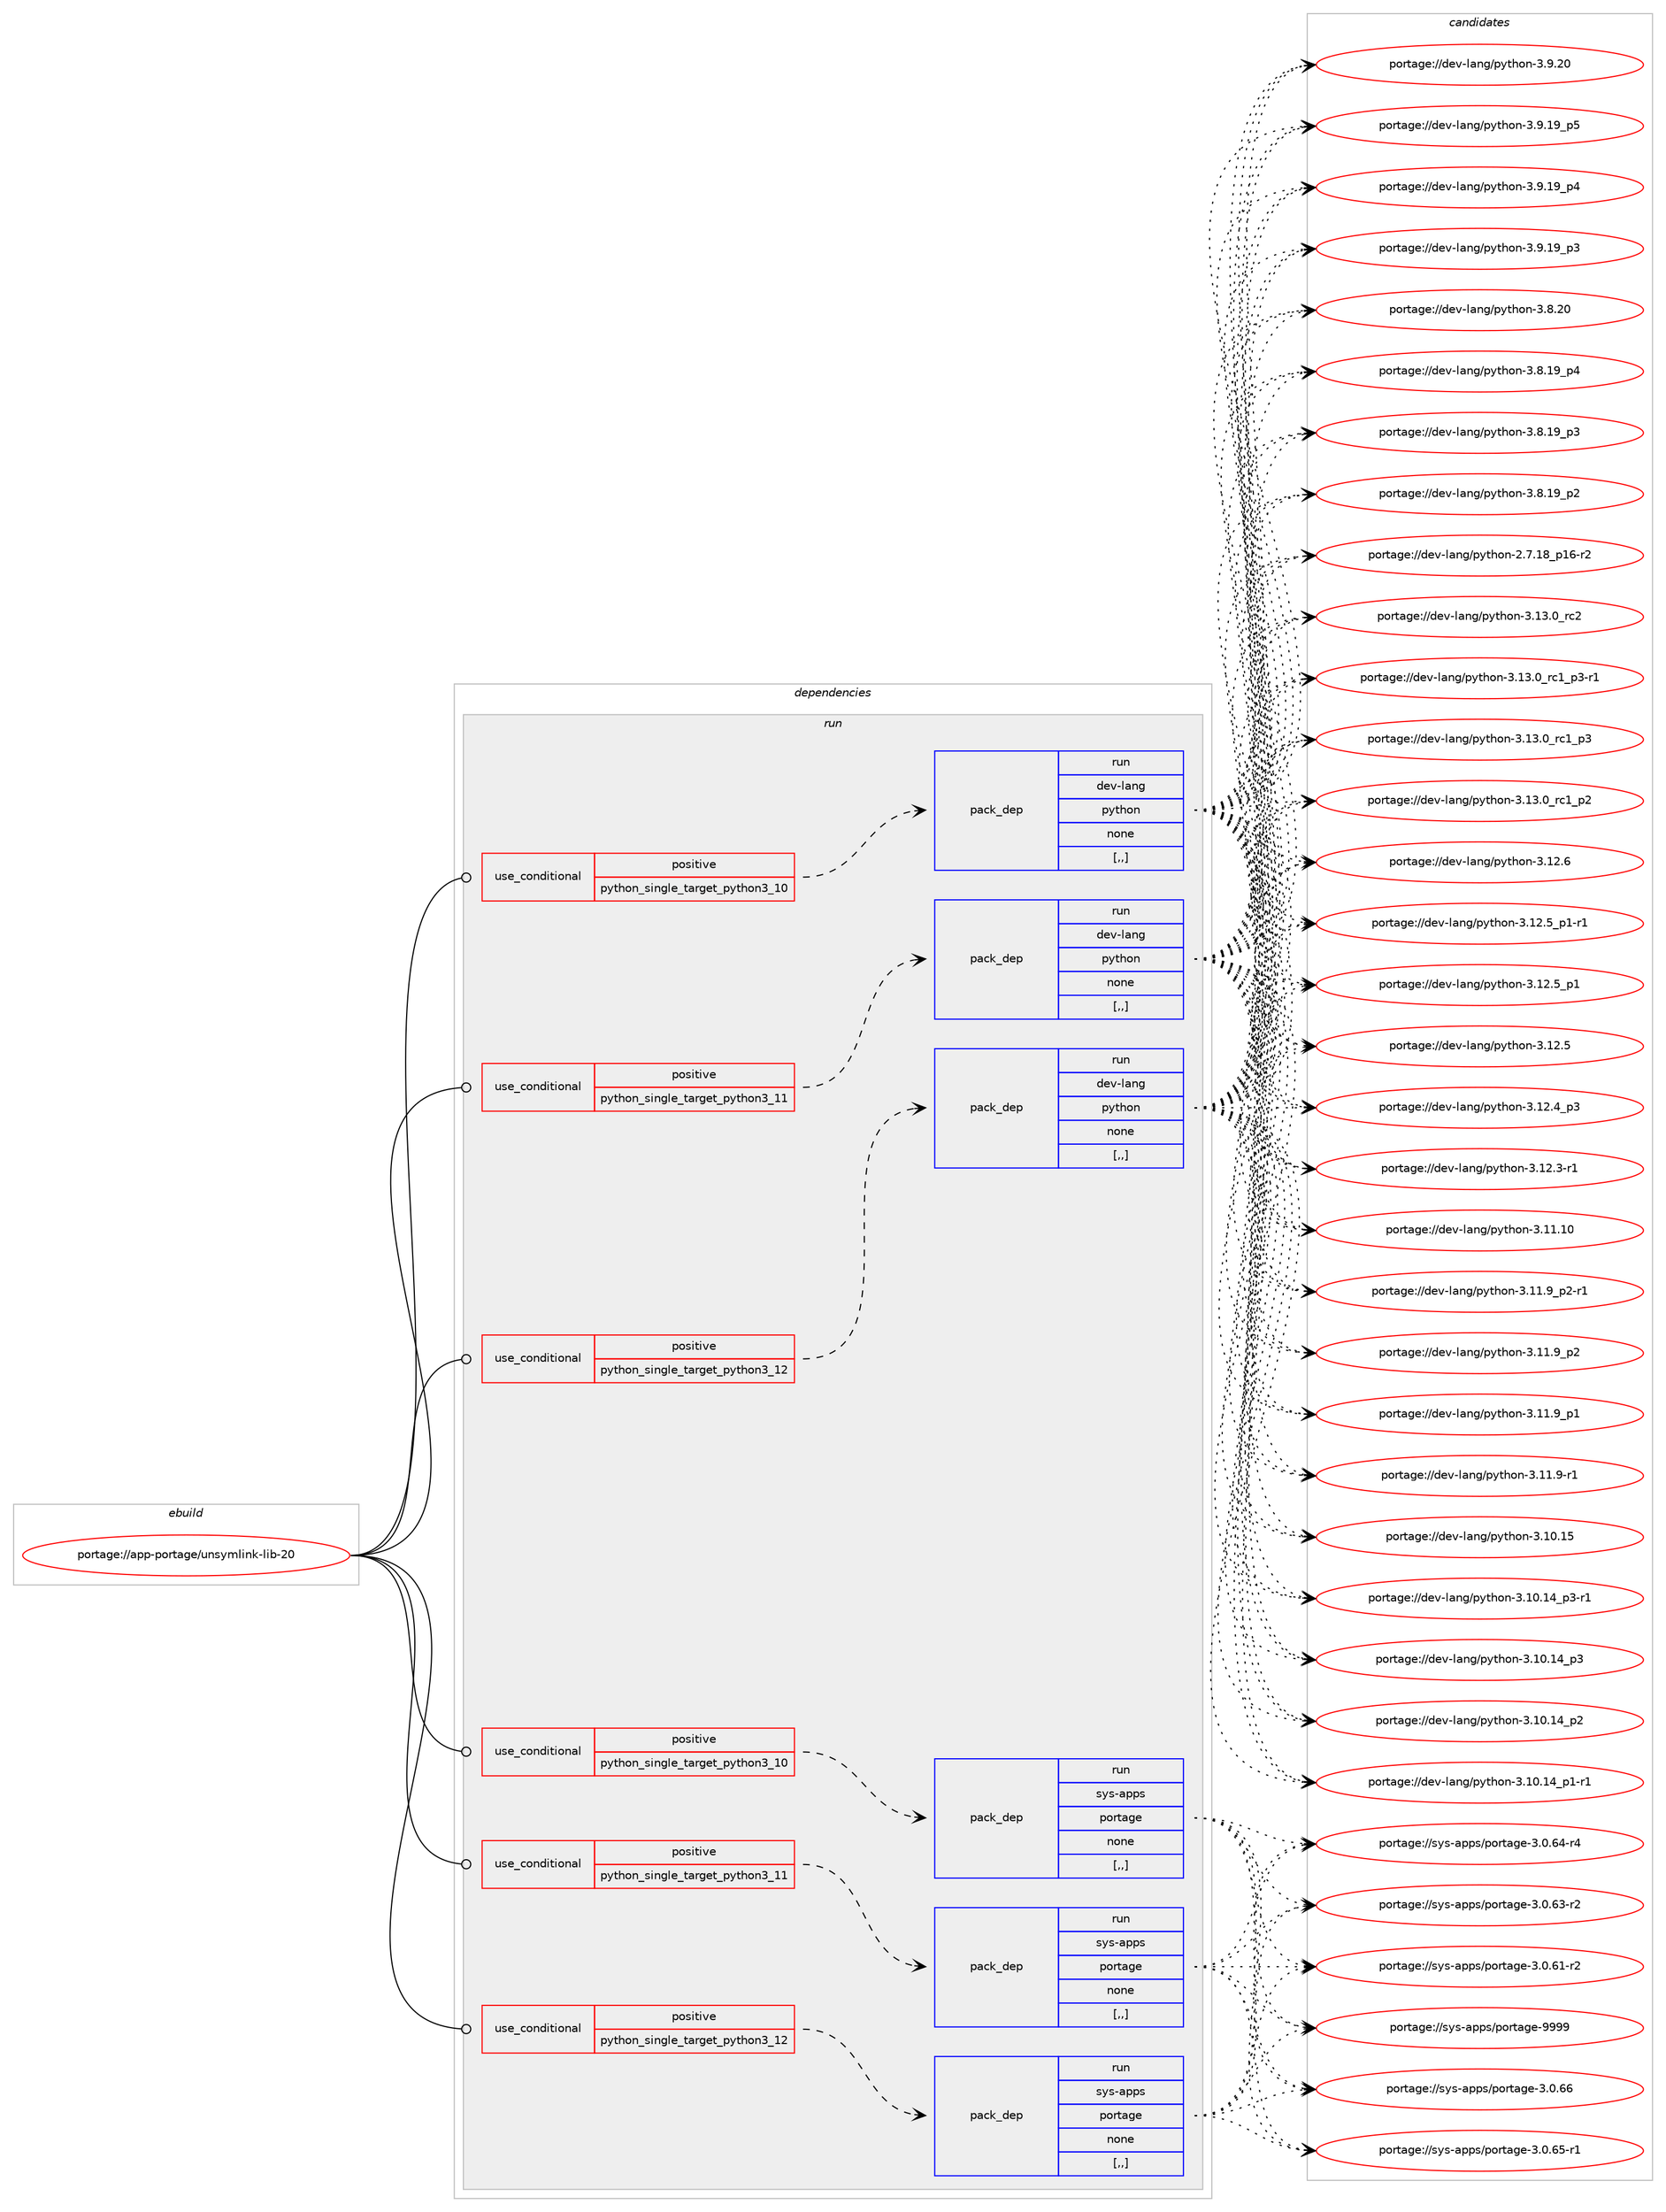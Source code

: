 digraph prolog {

# *************
# Graph options
# *************

newrank=true;
concentrate=true;
compound=true;
graph [rankdir=LR,fontname=Helvetica,fontsize=10,ranksep=1.5];#, ranksep=2.5, nodesep=0.2];
edge  [arrowhead=vee];
node  [fontname=Helvetica,fontsize=10];

# **********
# The ebuild
# **********

subgraph cluster_leftcol {
color=gray;
label=<<i>ebuild</i>>;
id [label="portage://app-portage/unsymlink-lib-20", color=red, width=4, href="../app-portage/unsymlink-lib-20.svg"];
}

# ****************
# The dependencies
# ****************

subgraph cluster_midcol {
color=gray;
label=<<i>dependencies</i>>;
subgraph cluster_compile {
fillcolor="#eeeeee";
style=filled;
label=<<i>compile</i>>;
}
subgraph cluster_compileandrun {
fillcolor="#eeeeee";
style=filled;
label=<<i>compile and run</i>>;
}
subgraph cluster_run {
fillcolor="#eeeeee";
style=filled;
label=<<i>run</i>>;
subgraph cond144193 {
dependency545541 [label=<<TABLE BORDER="0" CELLBORDER="1" CELLSPACING="0" CELLPADDING="4"><TR><TD ROWSPAN="3" CELLPADDING="10">use_conditional</TD></TR><TR><TD>positive</TD></TR><TR><TD>python_single_target_python3_10</TD></TR></TABLE>>, shape=none, color=red];
subgraph pack397269 {
dependency545542 [label=<<TABLE BORDER="0" CELLBORDER="1" CELLSPACING="0" CELLPADDING="4" WIDTH="220"><TR><TD ROWSPAN="6" CELLPADDING="30">pack_dep</TD></TR><TR><TD WIDTH="110">run</TD></TR><TR><TD>dev-lang</TD></TR><TR><TD>python</TD></TR><TR><TD>none</TD></TR><TR><TD>[,,]</TD></TR></TABLE>>, shape=none, color=blue];
}
dependency545541:e -> dependency545542:w [weight=20,style="dashed",arrowhead="vee"];
}
id:e -> dependency545541:w [weight=20,style="solid",arrowhead="odot"];
subgraph cond144194 {
dependency545543 [label=<<TABLE BORDER="0" CELLBORDER="1" CELLSPACING="0" CELLPADDING="4"><TR><TD ROWSPAN="3" CELLPADDING="10">use_conditional</TD></TR><TR><TD>positive</TD></TR><TR><TD>python_single_target_python3_10</TD></TR></TABLE>>, shape=none, color=red];
subgraph pack397270 {
dependency545544 [label=<<TABLE BORDER="0" CELLBORDER="1" CELLSPACING="0" CELLPADDING="4" WIDTH="220"><TR><TD ROWSPAN="6" CELLPADDING="30">pack_dep</TD></TR><TR><TD WIDTH="110">run</TD></TR><TR><TD>sys-apps</TD></TR><TR><TD>portage</TD></TR><TR><TD>none</TD></TR><TR><TD>[,,]</TD></TR></TABLE>>, shape=none, color=blue];
}
dependency545543:e -> dependency545544:w [weight=20,style="dashed",arrowhead="vee"];
}
id:e -> dependency545543:w [weight=20,style="solid",arrowhead="odot"];
subgraph cond144195 {
dependency545545 [label=<<TABLE BORDER="0" CELLBORDER="1" CELLSPACING="0" CELLPADDING="4"><TR><TD ROWSPAN="3" CELLPADDING="10">use_conditional</TD></TR><TR><TD>positive</TD></TR><TR><TD>python_single_target_python3_11</TD></TR></TABLE>>, shape=none, color=red];
subgraph pack397271 {
dependency545546 [label=<<TABLE BORDER="0" CELLBORDER="1" CELLSPACING="0" CELLPADDING="4" WIDTH="220"><TR><TD ROWSPAN="6" CELLPADDING="30">pack_dep</TD></TR><TR><TD WIDTH="110">run</TD></TR><TR><TD>dev-lang</TD></TR><TR><TD>python</TD></TR><TR><TD>none</TD></TR><TR><TD>[,,]</TD></TR></TABLE>>, shape=none, color=blue];
}
dependency545545:e -> dependency545546:w [weight=20,style="dashed",arrowhead="vee"];
}
id:e -> dependency545545:w [weight=20,style="solid",arrowhead="odot"];
subgraph cond144196 {
dependency545547 [label=<<TABLE BORDER="0" CELLBORDER="1" CELLSPACING="0" CELLPADDING="4"><TR><TD ROWSPAN="3" CELLPADDING="10">use_conditional</TD></TR><TR><TD>positive</TD></TR><TR><TD>python_single_target_python3_11</TD></TR></TABLE>>, shape=none, color=red];
subgraph pack397272 {
dependency545548 [label=<<TABLE BORDER="0" CELLBORDER="1" CELLSPACING="0" CELLPADDING="4" WIDTH="220"><TR><TD ROWSPAN="6" CELLPADDING="30">pack_dep</TD></TR><TR><TD WIDTH="110">run</TD></TR><TR><TD>sys-apps</TD></TR><TR><TD>portage</TD></TR><TR><TD>none</TD></TR><TR><TD>[,,]</TD></TR></TABLE>>, shape=none, color=blue];
}
dependency545547:e -> dependency545548:w [weight=20,style="dashed",arrowhead="vee"];
}
id:e -> dependency545547:w [weight=20,style="solid",arrowhead="odot"];
subgraph cond144197 {
dependency545549 [label=<<TABLE BORDER="0" CELLBORDER="1" CELLSPACING="0" CELLPADDING="4"><TR><TD ROWSPAN="3" CELLPADDING="10">use_conditional</TD></TR><TR><TD>positive</TD></TR><TR><TD>python_single_target_python3_12</TD></TR></TABLE>>, shape=none, color=red];
subgraph pack397273 {
dependency545550 [label=<<TABLE BORDER="0" CELLBORDER="1" CELLSPACING="0" CELLPADDING="4" WIDTH="220"><TR><TD ROWSPAN="6" CELLPADDING="30">pack_dep</TD></TR><TR><TD WIDTH="110">run</TD></TR><TR><TD>dev-lang</TD></TR><TR><TD>python</TD></TR><TR><TD>none</TD></TR><TR><TD>[,,]</TD></TR></TABLE>>, shape=none, color=blue];
}
dependency545549:e -> dependency545550:w [weight=20,style="dashed",arrowhead="vee"];
}
id:e -> dependency545549:w [weight=20,style="solid",arrowhead="odot"];
subgraph cond144198 {
dependency545551 [label=<<TABLE BORDER="0" CELLBORDER="1" CELLSPACING="0" CELLPADDING="4"><TR><TD ROWSPAN="3" CELLPADDING="10">use_conditional</TD></TR><TR><TD>positive</TD></TR><TR><TD>python_single_target_python3_12</TD></TR></TABLE>>, shape=none, color=red];
subgraph pack397274 {
dependency545552 [label=<<TABLE BORDER="0" CELLBORDER="1" CELLSPACING="0" CELLPADDING="4" WIDTH="220"><TR><TD ROWSPAN="6" CELLPADDING="30">pack_dep</TD></TR><TR><TD WIDTH="110">run</TD></TR><TR><TD>sys-apps</TD></TR><TR><TD>portage</TD></TR><TR><TD>none</TD></TR><TR><TD>[,,]</TD></TR></TABLE>>, shape=none, color=blue];
}
dependency545551:e -> dependency545552:w [weight=20,style="dashed",arrowhead="vee"];
}
id:e -> dependency545551:w [weight=20,style="solid",arrowhead="odot"];
}
}

# **************
# The candidates
# **************

subgraph cluster_choices {
rank=same;
color=gray;
label=<<i>candidates</i>>;

subgraph choice397269 {
color=black;
nodesep=1;
choice10010111845108971101034711212111610411111045514649514648951149950 [label="portage://dev-lang/python-3.13.0_rc2", color=red, width=4,href="../dev-lang/python-3.13.0_rc2.svg"];
choice1001011184510897110103471121211161041111104551464951464895114994995112514511449 [label="portage://dev-lang/python-3.13.0_rc1_p3-r1", color=red, width=4,href="../dev-lang/python-3.13.0_rc1_p3-r1.svg"];
choice100101118451089711010347112121116104111110455146495146489511499499511251 [label="portage://dev-lang/python-3.13.0_rc1_p3", color=red, width=4,href="../dev-lang/python-3.13.0_rc1_p3.svg"];
choice100101118451089711010347112121116104111110455146495146489511499499511250 [label="portage://dev-lang/python-3.13.0_rc1_p2", color=red, width=4,href="../dev-lang/python-3.13.0_rc1_p2.svg"];
choice10010111845108971101034711212111610411111045514649504654 [label="portage://dev-lang/python-3.12.6", color=red, width=4,href="../dev-lang/python-3.12.6.svg"];
choice1001011184510897110103471121211161041111104551464950465395112494511449 [label="portage://dev-lang/python-3.12.5_p1-r1", color=red, width=4,href="../dev-lang/python-3.12.5_p1-r1.svg"];
choice100101118451089711010347112121116104111110455146495046539511249 [label="portage://dev-lang/python-3.12.5_p1", color=red, width=4,href="../dev-lang/python-3.12.5_p1.svg"];
choice10010111845108971101034711212111610411111045514649504653 [label="portage://dev-lang/python-3.12.5", color=red, width=4,href="../dev-lang/python-3.12.5.svg"];
choice100101118451089711010347112121116104111110455146495046529511251 [label="portage://dev-lang/python-3.12.4_p3", color=red, width=4,href="../dev-lang/python-3.12.4_p3.svg"];
choice100101118451089711010347112121116104111110455146495046514511449 [label="portage://dev-lang/python-3.12.3-r1", color=red, width=4,href="../dev-lang/python-3.12.3-r1.svg"];
choice1001011184510897110103471121211161041111104551464949464948 [label="portage://dev-lang/python-3.11.10", color=red, width=4,href="../dev-lang/python-3.11.10.svg"];
choice1001011184510897110103471121211161041111104551464949465795112504511449 [label="portage://dev-lang/python-3.11.9_p2-r1", color=red, width=4,href="../dev-lang/python-3.11.9_p2-r1.svg"];
choice100101118451089711010347112121116104111110455146494946579511250 [label="portage://dev-lang/python-3.11.9_p2", color=red, width=4,href="../dev-lang/python-3.11.9_p2.svg"];
choice100101118451089711010347112121116104111110455146494946579511249 [label="portage://dev-lang/python-3.11.9_p1", color=red, width=4,href="../dev-lang/python-3.11.9_p1.svg"];
choice100101118451089711010347112121116104111110455146494946574511449 [label="portage://dev-lang/python-3.11.9-r1", color=red, width=4,href="../dev-lang/python-3.11.9-r1.svg"];
choice1001011184510897110103471121211161041111104551464948464953 [label="portage://dev-lang/python-3.10.15", color=red, width=4,href="../dev-lang/python-3.10.15.svg"];
choice100101118451089711010347112121116104111110455146494846495295112514511449 [label="portage://dev-lang/python-3.10.14_p3-r1", color=red, width=4,href="../dev-lang/python-3.10.14_p3-r1.svg"];
choice10010111845108971101034711212111610411111045514649484649529511251 [label="portage://dev-lang/python-3.10.14_p3", color=red, width=4,href="../dev-lang/python-3.10.14_p3.svg"];
choice10010111845108971101034711212111610411111045514649484649529511250 [label="portage://dev-lang/python-3.10.14_p2", color=red, width=4,href="../dev-lang/python-3.10.14_p2.svg"];
choice100101118451089711010347112121116104111110455146494846495295112494511449 [label="portage://dev-lang/python-3.10.14_p1-r1", color=red, width=4,href="../dev-lang/python-3.10.14_p1-r1.svg"];
choice10010111845108971101034711212111610411111045514657465048 [label="portage://dev-lang/python-3.9.20", color=red, width=4,href="../dev-lang/python-3.9.20.svg"];
choice100101118451089711010347112121116104111110455146574649579511253 [label="portage://dev-lang/python-3.9.19_p5", color=red, width=4,href="../dev-lang/python-3.9.19_p5.svg"];
choice100101118451089711010347112121116104111110455146574649579511252 [label="portage://dev-lang/python-3.9.19_p4", color=red, width=4,href="../dev-lang/python-3.9.19_p4.svg"];
choice100101118451089711010347112121116104111110455146574649579511251 [label="portage://dev-lang/python-3.9.19_p3", color=red, width=4,href="../dev-lang/python-3.9.19_p3.svg"];
choice10010111845108971101034711212111610411111045514656465048 [label="portage://dev-lang/python-3.8.20", color=red, width=4,href="../dev-lang/python-3.8.20.svg"];
choice100101118451089711010347112121116104111110455146564649579511252 [label="portage://dev-lang/python-3.8.19_p4", color=red, width=4,href="../dev-lang/python-3.8.19_p4.svg"];
choice100101118451089711010347112121116104111110455146564649579511251 [label="portage://dev-lang/python-3.8.19_p3", color=red, width=4,href="../dev-lang/python-3.8.19_p3.svg"];
choice100101118451089711010347112121116104111110455146564649579511250 [label="portage://dev-lang/python-3.8.19_p2", color=red, width=4,href="../dev-lang/python-3.8.19_p2.svg"];
choice100101118451089711010347112121116104111110455046554649569511249544511450 [label="portage://dev-lang/python-2.7.18_p16-r2", color=red, width=4,href="../dev-lang/python-2.7.18_p16-r2.svg"];
dependency545542:e -> choice10010111845108971101034711212111610411111045514649514648951149950:w [style=dotted,weight="100"];
dependency545542:e -> choice1001011184510897110103471121211161041111104551464951464895114994995112514511449:w [style=dotted,weight="100"];
dependency545542:e -> choice100101118451089711010347112121116104111110455146495146489511499499511251:w [style=dotted,weight="100"];
dependency545542:e -> choice100101118451089711010347112121116104111110455146495146489511499499511250:w [style=dotted,weight="100"];
dependency545542:e -> choice10010111845108971101034711212111610411111045514649504654:w [style=dotted,weight="100"];
dependency545542:e -> choice1001011184510897110103471121211161041111104551464950465395112494511449:w [style=dotted,weight="100"];
dependency545542:e -> choice100101118451089711010347112121116104111110455146495046539511249:w [style=dotted,weight="100"];
dependency545542:e -> choice10010111845108971101034711212111610411111045514649504653:w [style=dotted,weight="100"];
dependency545542:e -> choice100101118451089711010347112121116104111110455146495046529511251:w [style=dotted,weight="100"];
dependency545542:e -> choice100101118451089711010347112121116104111110455146495046514511449:w [style=dotted,weight="100"];
dependency545542:e -> choice1001011184510897110103471121211161041111104551464949464948:w [style=dotted,weight="100"];
dependency545542:e -> choice1001011184510897110103471121211161041111104551464949465795112504511449:w [style=dotted,weight="100"];
dependency545542:e -> choice100101118451089711010347112121116104111110455146494946579511250:w [style=dotted,weight="100"];
dependency545542:e -> choice100101118451089711010347112121116104111110455146494946579511249:w [style=dotted,weight="100"];
dependency545542:e -> choice100101118451089711010347112121116104111110455146494946574511449:w [style=dotted,weight="100"];
dependency545542:e -> choice1001011184510897110103471121211161041111104551464948464953:w [style=dotted,weight="100"];
dependency545542:e -> choice100101118451089711010347112121116104111110455146494846495295112514511449:w [style=dotted,weight="100"];
dependency545542:e -> choice10010111845108971101034711212111610411111045514649484649529511251:w [style=dotted,weight="100"];
dependency545542:e -> choice10010111845108971101034711212111610411111045514649484649529511250:w [style=dotted,weight="100"];
dependency545542:e -> choice100101118451089711010347112121116104111110455146494846495295112494511449:w [style=dotted,weight="100"];
dependency545542:e -> choice10010111845108971101034711212111610411111045514657465048:w [style=dotted,weight="100"];
dependency545542:e -> choice100101118451089711010347112121116104111110455146574649579511253:w [style=dotted,weight="100"];
dependency545542:e -> choice100101118451089711010347112121116104111110455146574649579511252:w [style=dotted,weight="100"];
dependency545542:e -> choice100101118451089711010347112121116104111110455146574649579511251:w [style=dotted,weight="100"];
dependency545542:e -> choice10010111845108971101034711212111610411111045514656465048:w [style=dotted,weight="100"];
dependency545542:e -> choice100101118451089711010347112121116104111110455146564649579511252:w [style=dotted,weight="100"];
dependency545542:e -> choice100101118451089711010347112121116104111110455146564649579511251:w [style=dotted,weight="100"];
dependency545542:e -> choice100101118451089711010347112121116104111110455146564649579511250:w [style=dotted,weight="100"];
dependency545542:e -> choice100101118451089711010347112121116104111110455046554649569511249544511450:w [style=dotted,weight="100"];
}
subgraph choice397270 {
color=black;
nodesep=1;
choice115121115459711211211547112111114116971031014557575757 [label="portage://sys-apps/portage-9999", color=red, width=4,href="../sys-apps/portage-9999.svg"];
choice1151211154597112112115471121111141169710310145514648465454 [label="portage://sys-apps/portage-3.0.66", color=red, width=4,href="../sys-apps/portage-3.0.66.svg"];
choice11512111545971121121154711211111411697103101455146484654534511449 [label="portage://sys-apps/portage-3.0.65-r1", color=red, width=4,href="../sys-apps/portage-3.0.65-r1.svg"];
choice11512111545971121121154711211111411697103101455146484654524511452 [label="portage://sys-apps/portage-3.0.64-r4", color=red, width=4,href="../sys-apps/portage-3.0.64-r4.svg"];
choice11512111545971121121154711211111411697103101455146484654514511450 [label="portage://sys-apps/portage-3.0.63-r2", color=red, width=4,href="../sys-apps/portage-3.0.63-r2.svg"];
choice11512111545971121121154711211111411697103101455146484654494511450 [label="portage://sys-apps/portage-3.0.61-r2", color=red, width=4,href="../sys-apps/portage-3.0.61-r2.svg"];
dependency545544:e -> choice115121115459711211211547112111114116971031014557575757:w [style=dotted,weight="100"];
dependency545544:e -> choice1151211154597112112115471121111141169710310145514648465454:w [style=dotted,weight="100"];
dependency545544:e -> choice11512111545971121121154711211111411697103101455146484654534511449:w [style=dotted,weight="100"];
dependency545544:e -> choice11512111545971121121154711211111411697103101455146484654524511452:w [style=dotted,weight="100"];
dependency545544:e -> choice11512111545971121121154711211111411697103101455146484654514511450:w [style=dotted,weight="100"];
dependency545544:e -> choice11512111545971121121154711211111411697103101455146484654494511450:w [style=dotted,weight="100"];
}
subgraph choice397271 {
color=black;
nodesep=1;
choice10010111845108971101034711212111610411111045514649514648951149950 [label="portage://dev-lang/python-3.13.0_rc2", color=red, width=4,href="../dev-lang/python-3.13.0_rc2.svg"];
choice1001011184510897110103471121211161041111104551464951464895114994995112514511449 [label="portage://dev-lang/python-3.13.0_rc1_p3-r1", color=red, width=4,href="../dev-lang/python-3.13.0_rc1_p3-r1.svg"];
choice100101118451089711010347112121116104111110455146495146489511499499511251 [label="portage://dev-lang/python-3.13.0_rc1_p3", color=red, width=4,href="../dev-lang/python-3.13.0_rc1_p3.svg"];
choice100101118451089711010347112121116104111110455146495146489511499499511250 [label="portage://dev-lang/python-3.13.0_rc1_p2", color=red, width=4,href="../dev-lang/python-3.13.0_rc1_p2.svg"];
choice10010111845108971101034711212111610411111045514649504654 [label="portage://dev-lang/python-3.12.6", color=red, width=4,href="../dev-lang/python-3.12.6.svg"];
choice1001011184510897110103471121211161041111104551464950465395112494511449 [label="portage://dev-lang/python-3.12.5_p1-r1", color=red, width=4,href="../dev-lang/python-3.12.5_p1-r1.svg"];
choice100101118451089711010347112121116104111110455146495046539511249 [label="portage://dev-lang/python-3.12.5_p1", color=red, width=4,href="../dev-lang/python-3.12.5_p1.svg"];
choice10010111845108971101034711212111610411111045514649504653 [label="portage://dev-lang/python-3.12.5", color=red, width=4,href="../dev-lang/python-3.12.5.svg"];
choice100101118451089711010347112121116104111110455146495046529511251 [label="portage://dev-lang/python-3.12.4_p3", color=red, width=4,href="../dev-lang/python-3.12.4_p3.svg"];
choice100101118451089711010347112121116104111110455146495046514511449 [label="portage://dev-lang/python-3.12.3-r1", color=red, width=4,href="../dev-lang/python-3.12.3-r1.svg"];
choice1001011184510897110103471121211161041111104551464949464948 [label="portage://dev-lang/python-3.11.10", color=red, width=4,href="../dev-lang/python-3.11.10.svg"];
choice1001011184510897110103471121211161041111104551464949465795112504511449 [label="portage://dev-lang/python-3.11.9_p2-r1", color=red, width=4,href="../dev-lang/python-3.11.9_p2-r1.svg"];
choice100101118451089711010347112121116104111110455146494946579511250 [label="portage://dev-lang/python-3.11.9_p2", color=red, width=4,href="../dev-lang/python-3.11.9_p2.svg"];
choice100101118451089711010347112121116104111110455146494946579511249 [label="portage://dev-lang/python-3.11.9_p1", color=red, width=4,href="../dev-lang/python-3.11.9_p1.svg"];
choice100101118451089711010347112121116104111110455146494946574511449 [label="portage://dev-lang/python-3.11.9-r1", color=red, width=4,href="../dev-lang/python-3.11.9-r1.svg"];
choice1001011184510897110103471121211161041111104551464948464953 [label="portage://dev-lang/python-3.10.15", color=red, width=4,href="../dev-lang/python-3.10.15.svg"];
choice100101118451089711010347112121116104111110455146494846495295112514511449 [label="portage://dev-lang/python-3.10.14_p3-r1", color=red, width=4,href="../dev-lang/python-3.10.14_p3-r1.svg"];
choice10010111845108971101034711212111610411111045514649484649529511251 [label="portage://dev-lang/python-3.10.14_p3", color=red, width=4,href="../dev-lang/python-3.10.14_p3.svg"];
choice10010111845108971101034711212111610411111045514649484649529511250 [label="portage://dev-lang/python-3.10.14_p2", color=red, width=4,href="../dev-lang/python-3.10.14_p2.svg"];
choice100101118451089711010347112121116104111110455146494846495295112494511449 [label="portage://dev-lang/python-3.10.14_p1-r1", color=red, width=4,href="../dev-lang/python-3.10.14_p1-r1.svg"];
choice10010111845108971101034711212111610411111045514657465048 [label="portage://dev-lang/python-3.9.20", color=red, width=4,href="../dev-lang/python-3.9.20.svg"];
choice100101118451089711010347112121116104111110455146574649579511253 [label="portage://dev-lang/python-3.9.19_p5", color=red, width=4,href="../dev-lang/python-3.9.19_p5.svg"];
choice100101118451089711010347112121116104111110455146574649579511252 [label="portage://dev-lang/python-3.9.19_p4", color=red, width=4,href="../dev-lang/python-3.9.19_p4.svg"];
choice100101118451089711010347112121116104111110455146574649579511251 [label="portage://dev-lang/python-3.9.19_p3", color=red, width=4,href="../dev-lang/python-3.9.19_p3.svg"];
choice10010111845108971101034711212111610411111045514656465048 [label="portage://dev-lang/python-3.8.20", color=red, width=4,href="../dev-lang/python-3.8.20.svg"];
choice100101118451089711010347112121116104111110455146564649579511252 [label="portage://dev-lang/python-3.8.19_p4", color=red, width=4,href="../dev-lang/python-3.8.19_p4.svg"];
choice100101118451089711010347112121116104111110455146564649579511251 [label="portage://dev-lang/python-3.8.19_p3", color=red, width=4,href="../dev-lang/python-3.8.19_p3.svg"];
choice100101118451089711010347112121116104111110455146564649579511250 [label="portage://dev-lang/python-3.8.19_p2", color=red, width=4,href="../dev-lang/python-3.8.19_p2.svg"];
choice100101118451089711010347112121116104111110455046554649569511249544511450 [label="portage://dev-lang/python-2.7.18_p16-r2", color=red, width=4,href="../dev-lang/python-2.7.18_p16-r2.svg"];
dependency545546:e -> choice10010111845108971101034711212111610411111045514649514648951149950:w [style=dotted,weight="100"];
dependency545546:e -> choice1001011184510897110103471121211161041111104551464951464895114994995112514511449:w [style=dotted,weight="100"];
dependency545546:e -> choice100101118451089711010347112121116104111110455146495146489511499499511251:w [style=dotted,weight="100"];
dependency545546:e -> choice100101118451089711010347112121116104111110455146495146489511499499511250:w [style=dotted,weight="100"];
dependency545546:e -> choice10010111845108971101034711212111610411111045514649504654:w [style=dotted,weight="100"];
dependency545546:e -> choice1001011184510897110103471121211161041111104551464950465395112494511449:w [style=dotted,weight="100"];
dependency545546:e -> choice100101118451089711010347112121116104111110455146495046539511249:w [style=dotted,weight="100"];
dependency545546:e -> choice10010111845108971101034711212111610411111045514649504653:w [style=dotted,weight="100"];
dependency545546:e -> choice100101118451089711010347112121116104111110455146495046529511251:w [style=dotted,weight="100"];
dependency545546:e -> choice100101118451089711010347112121116104111110455146495046514511449:w [style=dotted,weight="100"];
dependency545546:e -> choice1001011184510897110103471121211161041111104551464949464948:w [style=dotted,weight="100"];
dependency545546:e -> choice1001011184510897110103471121211161041111104551464949465795112504511449:w [style=dotted,weight="100"];
dependency545546:e -> choice100101118451089711010347112121116104111110455146494946579511250:w [style=dotted,weight="100"];
dependency545546:e -> choice100101118451089711010347112121116104111110455146494946579511249:w [style=dotted,weight="100"];
dependency545546:e -> choice100101118451089711010347112121116104111110455146494946574511449:w [style=dotted,weight="100"];
dependency545546:e -> choice1001011184510897110103471121211161041111104551464948464953:w [style=dotted,weight="100"];
dependency545546:e -> choice100101118451089711010347112121116104111110455146494846495295112514511449:w [style=dotted,weight="100"];
dependency545546:e -> choice10010111845108971101034711212111610411111045514649484649529511251:w [style=dotted,weight="100"];
dependency545546:e -> choice10010111845108971101034711212111610411111045514649484649529511250:w [style=dotted,weight="100"];
dependency545546:e -> choice100101118451089711010347112121116104111110455146494846495295112494511449:w [style=dotted,weight="100"];
dependency545546:e -> choice10010111845108971101034711212111610411111045514657465048:w [style=dotted,weight="100"];
dependency545546:e -> choice100101118451089711010347112121116104111110455146574649579511253:w [style=dotted,weight="100"];
dependency545546:e -> choice100101118451089711010347112121116104111110455146574649579511252:w [style=dotted,weight="100"];
dependency545546:e -> choice100101118451089711010347112121116104111110455146574649579511251:w [style=dotted,weight="100"];
dependency545546:e -> choice10010111845108971101034711212111610411111045514656465048:w [style=dotted,weight="100"];
dependency545546:e -> choice100101118451089711010347112121116104111110455146564649579511252:w [style=dotted,weight="100"];
dependency545546:e -> choice100101118451089711010347112121116104111110455146564649579511251:w [style=dotted,weight="100"];
dependency545546:e -> choice100101118451089711010347112121116104111110455146564649579511250:w [style=dotted,weight="100"];
dependency545546:e -> choice100101118451089711010347112121116104111110455046554649569511249544511450:w [style=dotted,weight="100"];
}
subgraph choice397272 {
color=black;
nodesep=1;
choice115121115459711211211547112111114116971031014557575757 [label="portage://sys-apps/portage-9999", color=red, width=4,href="../sys-apps/portage-9999.svg"];
choice1151211154597112112115471121111141169710310145514648465454 [label="portage://sys-apps/portage-3.0.66", color=red, width=4,href="../sys-apps/portage-3.0.66.svg"];
choice11512111545971121121154711211111411697103101455146484654534511449 [label="portage://sys-apps/portage-3.0.65-r1", color=red, width=4,href="../sys-apps/portage-3.0.65-r1.svg"];
choice11512111545971121121154711211111411697103101455146484654524511452 [label="portage://sys-apps/portage-3.0.64-r4", color=red, width=4,href="../sys-apps/portage-3.0.64-r4.svg"];
choice11512111545971121121154711211111411697103101455146484654514511450 [label="portage://sys-apps/portage-3.0.63-r2", color=red, width=4,href="../sys-apps/portage-3.0.63-r2.svg"];
choice11512111545971121121154711211111411697103101455146484654494511450 [label="portage://sys-apps/portage-3.0.61-r2", color=red, width=4,href="../sys-apps/portage-3.0.61-r2.svg"];
dependency545548:e -> choice115121115459711211211547112111114116971031014557575757:w [style=dotted,weight="100"];
dependency545548:e -> choice1151211154597112112115471121111141169710310145514648465454:w [style=dotted,weight="100"];
dependency545548:e -> choice11512111545971121121154711211111411697103101455146484654534511449:w [style=dotted,weight="100"];
dependency545548:e -> choice11512111545971121121154711211111411697103101455146484654524511452:w [style=dotted,weight="100"];
dependency545548:e -> choice11512111545971121121154711211111411697103101455146484654514511450:w [style=dotted,weight="100"];
dependency545548:e -> choice11512111545971121121154711211111411697103101455146484654494511450:w [style=dotted,weight="100"];
}
subgraph choice397273 {
color=black;
nodesep=1;
choice10010111845108971101034711212111610411111045514649514648951149950 [label="portage://dev-lang/python-3.13.0_rc2", color=red, width=4,href="../dev-lang/python-3.13.0_rc2.svg"];
choice1001011184510897110103471121211161041111104551464951464895114994995112514511449 [label="portage://dev-lang/python-3.13.0_rc1_p3-r1", color=red, width=4,href="../dev-lang/python-3.13.0_rc1_p3-r1.svg"];
choice100101118451089711010347112121116104111110455146495146489511499499511251 [label="portage://dev-lang/python-3.13.0_rc1_p3", color=red, width=4,href="../dev-lang/python-3.13.0_rc1_p3.svg"];
choice100101118451089711010347112121116104111110455146495146489511499499511250 [label="portage://dev-lang/python-3.13.0_rc1_p2", color=red, width=4,href="../dev-lang/python-3.13.0_rc1_p2.svg"];
choice10010111845108971101034711212111610411111045514649504654 [label="portage://dev-lang/python-3.12.6", color=red, width=4,href="../dev-lang/python-3.12.6.svg"];
choice1001011184510897110103471121211161041111104551464950465395112494511449 [label="portage://dev-lang/python-3.12.5_p1-r1", color=red, width=4,href="../dev-lang/python-3.12.5_p1-r1.svg"];
choice100101118451089711010347112121116104111110455146495046539511249 [label="portage://dev-lang/python-3.12.5_p1", color=red, width=4,href="../dev-lang/python-3.12.5_p1.svg"];
choice10010111845108971101034711212111610411111045514649504653 [label="portage://dev-lang/python-3.12.5", color=red, width=4,href="../dev-lang/python-3.12.5.svg"];
choice100101118451089711010347112121116104111110455146495046529511251 [label="portage://dev-lang/python-3.12.4_p3", color=red, width=4,href="../dev-lang/python-3.12.4_p3.svg"];
choice100101118451089711010347112121116104111110455146495046514511449 [label="portage://dev-lang/python-3.12.3-r1", color=red, width=4,href="../dev-lang/python-3.12.3-r1.svg"];
choice1001011184510897110103471121211161041111104551464949464948 [label="portage://dev-lang/python-3.11.10", color=red, width=4,href="../dev-lang/python-3.11.10.svg"];
choice1001011184510897110103471121211161041111104551464949465795112504511449 [label="portage://dev-lang/python-3.11.9_p2-r1", color=red, width=4,href="../dev-lang/python-3.11.9_p2-r1.svg"];
choice100101118451089711010347112121116104111110455146494946579511250 [label="portage://dev-lang/python-3.11.9_p2", color=red, width=4,href="../dev-lang/python-3.11.9_p2.svg"];
choice100101118451089711010347112121116104111110455146494946579511249 [label="portage://dev-lang/python-3.11.9_p1", color=red, width=4,href="../dev-lang/python-3.11.9_p1.svg"];
choice100101118451089711010347112121116104111110455146494946574511449 [label="portage://dev-lang/python-3.11.9-r1", color=red, width=4,href="../dev-lang/python-3.11.9-r1.svg"];
choice1001011184510897110103471121211161041111104551464948464953 [label="portage://dev-lang/python-3.10.15", color=red, width=4,href="../dev-lang/python-3.10.15.svg"];
choice100101118451089711010347112121116104111110455146494846495295112514511449 [label="portage://dev-lang/python-3.10.14_p3-r1", color=red, width=4,href="../dev-lang/python-3.10.14_p3-r1.svg"];
choice10010111845108971101034711212111610411111045514649484649529511251 [label="portage://dev-lang/python-3.10.14_p3", color=red, width=4,href="../dev-lang/python-3.10.14_p3.svg"];
choice10010111845108971101034711212111610411111045514649484649529511250 [label="portage://dev-lang/python-3.10.14_p2", color=red, width=4,href="../dev-lang/python-3.10.14_p2.svg"];
choice100101118451089711010347112121116104111110455146494846495295112494511449 [label="portage://dev-lang/python-3.10.14_p1-r1", color=red, width=4,href="../dev-lang/python-3.10.14_p1-r1.svg"];
choice10010111845108971101034711212111610411111045514657465048 [label="portage://dev-lang/python-3.9.20", color=red, width=4,href="../dev-lang/python-3.9.20.svg"];
choice100101118451089711010347112121116104111110455146574649579511253 [label="portage://dev-lang/python-3.9.19_p5", color=red, width=4,href="../dev-lang/python-3.9.19_p5.svg"];
choice100101118451089711010347112121116104111110455146574649579511252 [label="portage://dev-lang/python-3.9.19_p4", color=red, width=4,href="../dev-lang/python-3.9.19_p4.svg"];
choice100101118451089711010347112121116104111110455146574649579511251 [label="portage://dev-lang/python-3.9.19_p3", color=red, width=4,href="../dev-lang/python-3.9.19_p3.svg"];
choice10010111845108971101034711212111610411111045514656465048 [label="portage://dev-lang/python-3.8.20", color=red, width=4,href="../dev-lang/python-3.8.20.svg"];
choice100101118451089711010347112121116104111110455146564649579511252 [label="portage://dev-lang/python-3.8.19_p4", color=red, width=4,href="../dev-lang/python-3.8.19_p4.svg"];
choice100101118451089711010347112121116104111110455146564649579511251 [label="portage://dev-lang/python-3.8.19_p3", color=red, width=4,href="../dev-lang/python-3.8.19_p3.svg"];
choice100101118451089711010347112121116104111110455146564649579511250 [label="portage://dev-lang/python-3.8.19_p2", color=red, width=4,href="../dev-lang/python-3.8.19_p2.svg"];
choice100101118451089711010347112121116104111110455046554649569511249544511450 [label="portage://dev-lang/python-2.7.18_p16-r2", color=red, width=4,href="../dev-lang/python-2.7.18_p16-r2.svg"];
dependency545550:e -> choice10010111845108971101034711212111610411111045514649514648951149950:w [style=dotted,weight="100"];
dependency545550:e -> choice1001011184510897110103471121211161041111104551464951464895114994995112514511449:w [style=dotted,weight="100"];
dependency545550:e -> choice100101118451089711010347112121116104111110455146495146489511499499511251:w [style=dotted,weight="100"];
dependency545550:e -> choice100101118451089711010347112121116104111110455146495146489511499499511250:w [style=dotted,weight="100"];
dependency545550:e -> choice10010111845108971101034711212111610411111045514649504654:w [style=dotted,weight="100"];
dependency545550:e -> choice1001011184510897110103471121211161041111104551464950465395112494511449:w [style=dotted,weight="100"];
dependency545550:e -> choice100101118451089711010347112121116104111110455146495046539511249:w [style=dotted,weight="100"];
dependency545550:e -> choice10010111845108971101034711212111610411111045514649504653:w [style=dotted,weight="100"];
dependency545550:e -> choice100101118451089711010347112121116104111110455146495046529511251:w [style=dotted,weight="100"];
dependency545550:e -> choice100101118451089711010347112121116104111110455146495046514511449:w [style=dotted,weight="100"];
dependency545550:e -> choice1001011184510897110103471121211161041111104551464949464948:w [style=dotted,weight="100"];
dependency545550:e -> choice1001011184510897110103471121211161041111104551464949465795112504511449:w [style=dotted,weight="100"];
dependency545550:e -> choice100101118451089711010347112121116104111110455146494946579511250:w [style=dotted,weight="100"];
dependency545550:e -> choice100101118451089711010347112121116104111110455146494946579511249:w [style=dotted,weight="100"];
dependency545550:e -> choice100101118451089711010347112121116104111110455146494946574511449:w [style=dotted,weight="100"];
dependency545550:e -> choice1001011184510897110103471121211161041111104551464948464953:w [style=dotted,weight="100"];
dependency545550:e -> choice100101118451089711010347112121116104111110455146494846495295112514511449:w [style=dotted,weight="100"];
dependency545550:e -> choice10010111845108971101034711212111610411111045514649484649529511251:w [style=dotted,weight="100"];
dependency545550:e -> choice10010111845108971101034711212111610411111045514649484649529511250:w [style=dotted,weight="100"];
dependency545550:e -> choice100101118451089711010347112121116104111110455146494846495295112494511449:w [style=dotted,weight="100"];
dependency545550:e -> choice10010111845108971101034711212111610411111045514657465048:w [style=dotted,weight="100"];
dependency545550:e -> choice100101118451089711010347112121116104111110455146574649579511253:w [style=dotted,weight="100"];
dependency545550:e -> choice100101118451089711010347112121116104111110455146574649579511252:w [style=dotted,weight="100"];
dependency545550:e -> choice100101118451089711010347112121116104111110455146574649579511251:w [style=dotted,weight="100"];
dependency545550:e -> choice10010111845108971101034711212111610411111045514656465048:w [style=dotted,weight="100"];
dependency545550:e -> choice100101118451089711010347112121116104111110455146564649579511252:w [style=dotted,weight="100"];
dependency545550:e -> choice100101118451089711010347112121116104111110455146564649579511251:w [style=dotted,weight="100"];
dependency545550:e -> choice100101118451089711010347112121116104111110455146564649579511250:w [style=dotted,weight="100"];
dependency545550:e -> choice100101118451089711010347112121116104111110455046554649569511249544511450:w [style=dotted,weight="100"];
}
subgraph choice397274 {
color=black;
nodesep=1;
choice115121115459711211211547112111114116971031014557575757 [label="portage://sys-apps/portage-9999", color=red, width=4,href="../sys-apps/portage-9999.svg"];
choice1151211154597112112115471121111141169710310145514648465454 [label="portage://sys-apps/portage-3.0.66", color=red, width=4,href="../sys-apps/portage-3.0.66.svg"];
choice11512111545971121121154711211111411697103101455146484654534511449 [label="portage://sys-apps/portage-3.0.65-r1", color=red, width=4,href="../sys-apps/portage-3.0.65-r1.svg"];
choice11512111545971121121154711211111411697103101455146484654524511452 [label="portage://sys-apps/portage-3.0.64-r4", color=red, width=4,href="../sys-apps/portage-3.0.64-r4.svg"];
choice11512111545971121121154711211111411697103101455146484654514511450 [label="portage://sys-apps/portage-3.0.63-r2", color=red, width=4,href="../sys-apps/portage-3.0.63-r2.svg"];
choice11512111545971121121154711211111411697103101455146484654494511450 [label="portage://sys-apps/portage-3.0.61-r2", color=red, width=4,href="../sys-apps/portage-3.0.61-r2.svg"];
dependency545552:e -> choice115121115459711211211547112111114116971031014557575757:w [style=dotted,weight="100"];
dependency545552:e -> choice1151211154597112112115471121111141169710310145514648465454:w [style=dotted,weight="100"];
dependency545552:e -> choice11512111545971121121154711211111411697103101455146484654534511449:w [style=dotted,weight="100"];
dependency545552:e -> choice11512111545971121121154711211111411697103101455146484654524511452:w [style=dotted,weight="100"];
dependency545552:e -> choice11512111545971121121154711211111411697103101455146484654514511450:w [style=dotted,weight="100"];
dependency545552:e -> choice11512111545971121121154711211111411697103101455146484654494511450:w [style=dotted,weight="100"];
}
}

}
